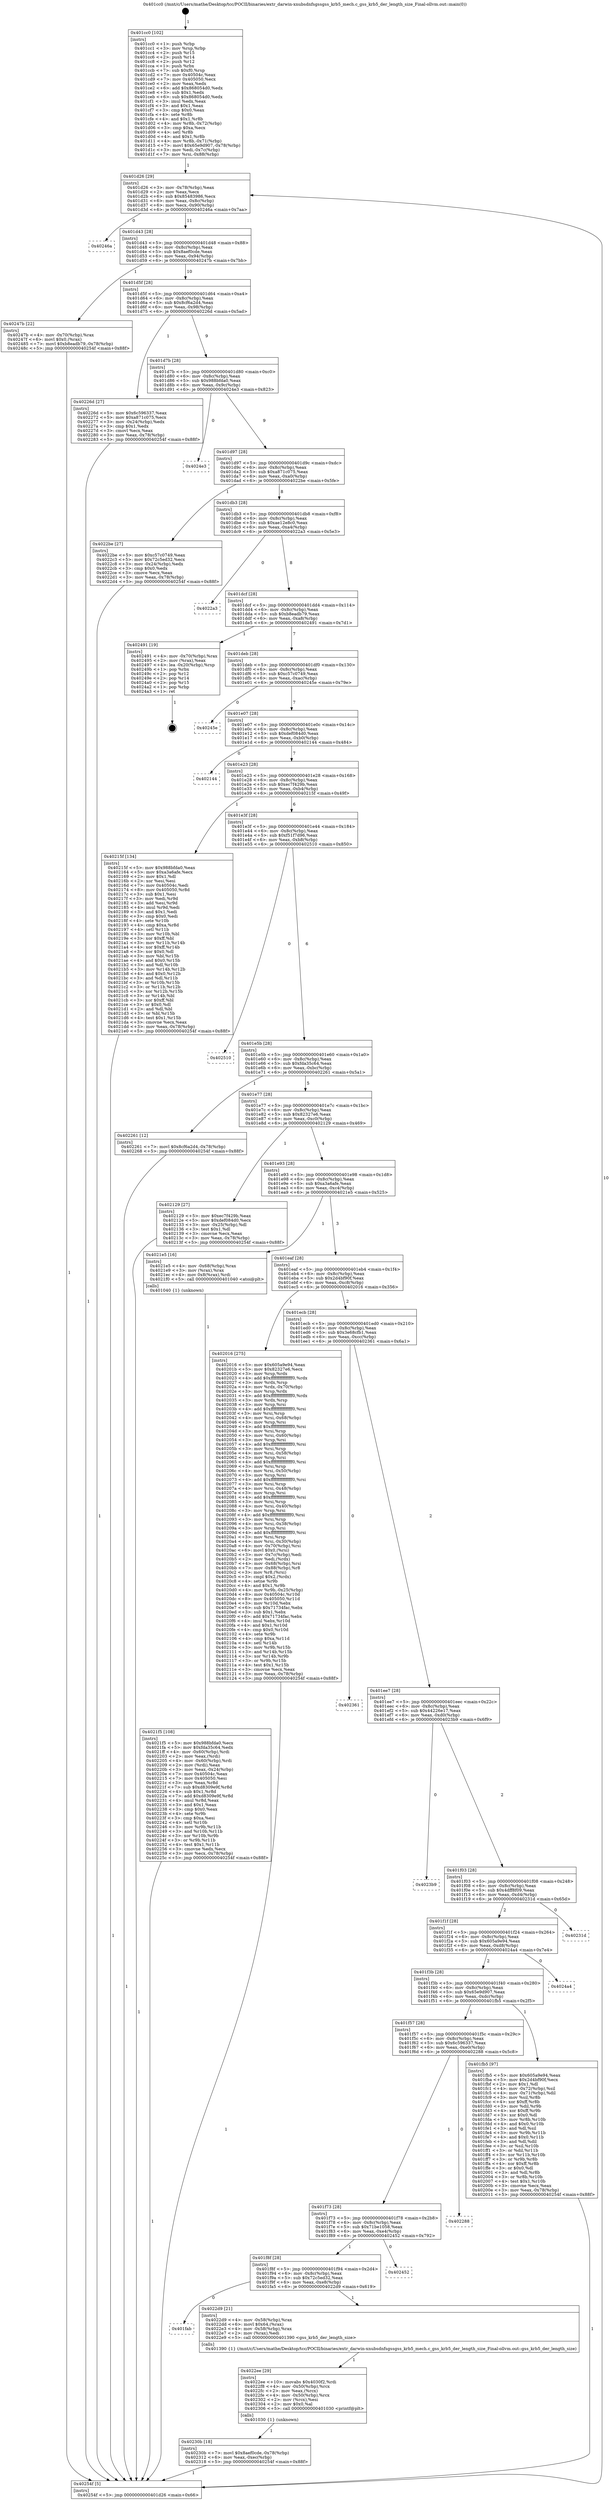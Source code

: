 digraph "0x401cc0" {
  label = "0x401cc0 (/mnt/c/Users/mathe/Desktop/tcc/POCII/binaries/extr_darwin-xnubsdnfsgssgss_krb5_mech.c_gss_krb5_der_length_size_Final-ollvm.out::main(0))"
  labelloc = "t"
  node[shape=record]

  Entry [label="",width=0.3,height=0.3,shape=circle,fillcolor=black,style=filled]
  "0x401d26" [label="{
     0x401d26 [29]\l
     | [instrs]\l
     &nbsp;&nbsp;0x401d26 \<+3\>: mov -0x78(%rbp),%eax\l
     &nbsp;&nbsp;0x401d29 \<+2\>: mov %eax,%ecx\l
     &nbsp;&nbsp;0x401d2b \<+6\>: sub $0x85483986,%ecx\l
     &nbsp;&nbsp;0x401d31 \<+6\>: mov %eax,-0x8c(%rbp)\l
     &nbsp;&nbsp;0x401d37 \<+6\>: mov %ecx,-0x90(%rbp)\l
     &nbsp;&nbsp;0x401d3d \<+6\>: je 000000000040246a \<main+0x7aa\>\l
  }"]
  "0x40246a" [label="{
     0x40246a\l
  }", style=dashed]
  "0x401d43" [label="{
     0x401d43 [28]\l
     | [instrs]\l
     &nbsp;&nbsp;0x401d43 \<+5\>: jmp 0000000000401d48 \<main+0x88\>\l
     &nbsp;&nbsp;0x401d48 \<+6\>: mov -0x8c(%rbp),%eax\l
     &nbsp;&nbsp;0x401d4e \<+5\>: sub $0x8aef0cde,%eax\l
     &nbsp;&nbsp;0x401d53 \<+6\>: mov %eax,-0x94(%rbp)\l
     &nbsp;&nbsp;0x401d59 \<+6\>: je 000000000040247b \<main+0x7bb\>\l
  }"]
  Exit [label="",width=0.3,height=0.3,shape=circle,fillcolor=black,style=filled,peripheries=2]
  "0x40247b" [label="{
     0x40247b [22]\l
     | [instrs]\l
     &nbsp;&nbsp;0x40247b \<+4\>: mov -0x70(%rbp),%rax\l
     &nbsp;&nbsp;0x40247f \<+6\>: movl $0x0,(%rax)\l
     &nbsp;&nbsp;0x402485 \<+7\>: movl $0xb8eadb79,-0x78(%rbp)\l
     &nbsp;&nbsp;0x40248c \<+5\>: jmp 000000000040254f \<main+0x88f\>\l
  }"]
  "0x401d5f" [label="{
     0x401d5f [28]\l
     | [instrs]\l
     &nbsp;&nbsp;0x401d5f \<+5\>: jmp 0000000000401d64 \<main+0xa4\>\l
     &nbsp;&nbsp;0x401d64 \<+6\>: mov -0x8c(%rbp),%eax\l
     &nbsp;&nbsp;0x401d6a \<+5\>: sub $0x8cf6a2d4,%eax\l
     &nbsp;&nbsp;0x401d6f \<+6\>: mov %eax,-0x98(%rbp)\l
     &nbsp;&nbsp;0x401d75 \<+6\>: je 000000000040226d \<main+0x5ad\>\l
  }"]
  "0x40230b" [label="{
     0x40230b [18]\l
     | [instrs]\l
     &nbsp;&nbsp;0x40230b \<+7\>: movl $0x8aef0cde,-0x78(%rbp)\l
     &nbsp;&nbsp;0x402312 \<+6\>: mov %eax,-0xec(%rbp)\l
     &nbsp;&nbsp;0x402318 \<+5\>: jmp 000000000040254f \<main+0x88f\>\l
  }"]
  "0x40226d" [label="{
     0x40226d [27]\l
     | [instrs]\l
     &nbsp;&nbsp;0x40226d \<+5\>: mov $0x6c596337,%eax\l
     &nbsp;&nbsp;0x402272 \<+5\>: mov $0xa871c075,%ecx\l
     &nbsp;&nbsp;0x402277 \<+3\>: mov -0x24(%rbp),%edx\l
     &nbsp;&nbsp;0x40227a \<+3\>: cmp $0x1,%edx\l
     &nbsp;&nbsp;0x40227d \<+3\>: cmovl %ecx,%eax\l
     &nbsp;&nbsp;0x402280 \<+3\>: mov %eax,-0x78(%rbp)\l
     &nbsp;&nbsp;0x402283 \<+5\>: jmp 000000000040254f \<main+0x88f\>\l
  }"]
  "0x401d7b" [label="{
     0x401d7b [28]\l
     | [instrs]\l
     &nbsp;&nbsp;0x401d7b \<+5\>: jmp 0000000000401d80 \<main+0xc0\>\l
     &nbsp;&nbsp;0x401d80 \<+6\>: mov -0x8c(%rbp),%eax\l
     &nbsp;&nbsp;0x401d86 \<+5\>: sub $0x988bfda0,%eax\l
     &nbsp;&nbsp;0x401d8b \<+6\>: mov %eax,-0x9c(%rbp)\l
     &nbsp;&nbsp;0x401d91 \<+6\>: je 00000000004024e3 \<main+0x823\>\l
  }"]
  "0x4022ee" [label="{
     0x4022ee [29]\l
     | [instrs]\l
     &nbsp;&nbsp;0x4022ee \<+10\>: movabs $0x4030f2,%rdi\l
     &nbsp;&nbsp;0x4022f8 \<+4\>: mov -0x50(%rbp),%rcx\l
     &nbsp;&nbsp;0x4022fc \<+2\>: mov %eax,(%rcx)\l
     &nbsp;&nbsp;0x4022fe \<+4\>: mov -0x50(%rbp),%rcx\l
     &nbsp;&nbsp;0x402302 \<+2\>: mov (%rcx),%esi\l
     &nbsp;&nbsp;0x402304 \<+2\>: mov $0x0,%al\l
     &nbsp;&nbsp;0x402306 \<+5\>: call 0000000000401030 \<printf@plt\>\l
     | [calls]\l
     &nbsp;&nbsp;0x401030 \{1\} (unknown)\l
  }"]
  "0x4024e3" [label="{
     0x4024e3\l
  }", style=dashed]
  "0x401d97" [label="{
     0x401d97 [28]\l
     | [instrs]\l
     &nbsp;&nbsp;0x401d97 \<+5\>: jmp 0000000000401d9c \<main+0xdc\>\l
     &nbsp;&nbsp;0x401d9c \<+6\>: mov -0x8c(%rbp),%eax\l
     &nbsp;&nbsp;0x401da2 \<+5\>: sub $0xa871c075,%eax\l
     &nbsp;&nbsp;0x401da7 \<+6\>: mov %eax,-0xa0(%rbp)\l
     &nbsp;&nbsp;0x401dad \<+6\>: je 00000000004022be \<main+0x5fe\>\l
  }"]
  "0x401fab" [label="{
     0x401fab\l
  }", style=dashed]
  "0x4022be" [label="{
     0x4022be [27]\l
     | [instrs]\l
     &nbsp;&nbsp;0x4022be \<+5\>: mov $0xc57c0749,%eax\l
     &nbsp;&nbsp;0x4022c3 \<+5\>: mov $0x72c5ed32,%ecx\l
     &nbsp;&nbsp;0x4022c8 \<+3\>: mov -0x24(%rbp),%edx\l
     &nbsp;&nbsp;0x4022cb \<+3\>: cmp $0x0,%edx\l
     &nbsp;&nbsp;0x4022ce \<+3\>: cmove %ecx,%eax\l
     &nbsp;&nbsp;0x4022d1 \<+3\>: mov %eax,-0x78(%rbp)\l
     &nbsp;&nbsp;0x4022d4 \<+5\>: jmp 000000000040254f \<main+0x88f\>\l
  }"]
  "0x401db3" [label="{
     0x401db3 [28]\l
     | [instrs]\l
     &nbsp;&nbsp;0x401db3 \<+5\>: jmp 0000000000401db8 \<main+0xf8\>\l
     &nbsp;&nbsp;0x401db8 \<+6\>: mov -0x8c(%rbp),%eax\l
     &nbsp;&nbsp;0x401dbe \<+5\>: sub $0xae12e8c0,%eax\l
     &nbsp;&nbsp;0x401dc3 \<+6\>: mov %eax,-0xa4(%rbp)\l
     &nbsp;&nbsp;0x401dc9 \<+6\>: je 00000000004022a3 \<main+0x5e3\>\l
  }"]
  "0x4022d9" [label="{
     0x4022d9 [21]\l
     | [instrs]\l
     &nbsp;&nbsp;0x4022d9 \<+4\>: mov -0x58(%rbp),%rax\l
     &nbsp;&nbsp;0x4022dd \<+6\>: movl $0x64,(%rax)\l
     &nbsp;&nbsp;0x4022e3 \<+4\>: mov -0x58(%rbp),%rax\l
     &nbsp;&nbsp;0x4022e7 \<+2\>: mov (%rax),%edi\l
     &nbsp;&nbsp;0x4022e9 \<+5\>: call 0000000000401390 \<gss_krb5_der_length_size\>\l
     | [calls]\l
     &nbsp;&nbsp;0x401390 \{1\} (/mnt/c/Users/mathe/Desktop/tcc/POCII/binaries/extr_darwin-xnubsdnfsgssgss_krb5_mech.c_gss_krb5_der_length_size_Final-ollvm.out::gss_krb5_der_length_size)\l
  }"]
  "0x4022a3" [label="{
     0x4022a3\l
  }", style=dashed]
  "0x401dcf" [label="{
     0x401dcf [28]\l
     | [instrs]\l
     &nbsp;&nbsp;0x401dcf \<+5\>: jmp 0000000000401dd4 \<main+0x114\>\l
     &nbsp;&nbsp;0x401dd4 \<+6\>: mov -0x8c(%rbp),%eax\l
     &nbsp;&nbsp;0x401dda \<+5\>: sub $0xb8eadb79,%eax\l
     &nbsp;&nbsp;0x401ddf \<+6\>: mov %eax,-0xa8(%rbp)\l
     &nbsp;&nbsp;0x401de5 \<+6\>: je 0000000000402491 \<main+0x7d1\>\l
  }"]
  "0x401f8f" [label="{
     0x401f8f [28]\l
     | [instrs]\l
     &nbsp;&nbsp;0x401f8f \<+5\>: jmp 0000000000401f94 \<main+0x2d4\>\l
     &nbsp;&nbsp;0x401f94 \<+6\>: mov -0x8c(%rbp),%eax\l
     &nbsp;&nbsp;0x401f9a \<+5\>: sub $0x72c5ed32,%eax\l
     &nbsp;&nbsp;0x401f9f \<+6\>: mov %eax,-0xe8(%rbp)\l
     &nbsp;&nbsp;0x401fa5 \<+6\>: je 00000000004022d9 \<main+0x619\>\l
  }"]
  "0x402491" [label="{
     0x402491 [19]\l
     | [instrs]\l
     &nbsp;&nbsp;0x402491 \<+4\>: mov -0x70(%rbp),%rax\l
     &nbsp;&nbsp;0x402495 \<+2\>: mov (%rax),%eax\l
     &nbsp;&nbsp;0x402497 \<+4\>: lea -0x20(%rbp),%rsp\l
     &nbsp;&nbsp;0x40249b \<+1\>: pop %rbx\l
     &nbsp;&nbsp;0x40249c \<+2\>: pop %r12\l
     &nbsp;&nbsp;0x40249e \<+2\>: pop %r14\l
     &nbsp;&nbsp;0x4024a0 \<+2\>: pop %r15\l
     &nbsp;&nbsp;0x4024a2 \<+1\>: pop %rbp\l
     &nbsp;&nbsp;0x4024a3 \<+1\>: ret\l
  }"]
  "0x401deb" [label="{
     0x401deb [28]\l
     | [instrs]\l
     &nbsp;&nbsp;0x401deb \<+5\>: jmp 0000000000401df0 \<main+0x130\>\l
     &nbsp;&nbsp;0x401df0 \<+6\>: mov -0x8c(%rbp),%eax\l
     &nbsp;&nbsp;0x401df6 \<+5\>: sub $0xc57c0749,%eax\l
     &nbsp;&nbsp;0x401dfb \<+6\>: mov %eax,-0xac(%rbp)\l
     &nbsp;&nbsp;0x401e01 \<+6\>: je 000000000040245e \<main+0x79e\>\l
  }"]
  "0x402452" [label="{
     0x402452\l
  }", style=dashed]
  "0x40245e" [label="{
     0x40245e\l
  }", style=dashed]
  "0x401e07" [label="{
     0x401e07 [28]\l
     | [instrs]\l
     &nbsp;&nbsp;0x401e07 \<+5\>: jmp 0000000000401e0c \<main+0x14c\>\l
     &nbsp;&nbsp;0x401e0c \<+6\>: mov -0x8c(%rbp),%eax\l
     &nbsp;&nbsp;0x401e12 \<+5\>: sub $0xdef084d0,%eax\l
     &nbsp;&nbsp;0x401e17 \<+6\>: mov %eax,-0xb0(%rbp)\l
     &nbsp;&nbsp;0x401e1d \<+6\>: je 0000000000402144 \<main+0x484\>\l
  }"]
  "0x401f73" [label="{
     0x401f73 [28]\l
     | [instrs]\l
     &nbsp;&nbsp;0x401f73 \<+5\>: jmp 0000000000401f78 \<main+0x2b8\>\l
     &nbsp;&nbsp;0x401f78 \<+6\>: mov -0x8c(%rbp),%eax\l
     &nbsp;&nbsp;0x401f7e \<+5\>: sub $0x71be1058,%eax\l
     &nbsp;&nbsp;0x401f83 \<+6\>: mov %eax,-0xe4(%rbp)\l
     &nbsp;&nbsp;0x401f89 \<+6\>: je 0000000000402452 \<main+0x792\>\l
  }"]
  "0x402144" [label="{
     0x402144\l
  }", style=dashed]
  "0x401e23" [label="{
     0x401e23 [28]\l
     | [instrs]\l
     &nbsp;&nbsp;0x401e23 \<+5\>: jmp 0000000000401e28 \<main+0x168\>\l
     &nbsp;&nbsp;0x401e28 \<+6\>: mov -0x8c(%rbp),%eax\l
     &nbsp;&nbsp;0x401e2e \<+5\>: sub $0xec7f429b,%eax\l
     &nbsp;&nbsp;0x401e33 \<+6\>: mov %eax,-0xb4(%rbp)\l
     &nbsp;&nbsp;0x401e39 \<+6\>: je 000000000040215f \<main+0x49f\>\l
  }"]
  "0x402288" [label="{
     0x402288\l
  }", style=dashed]
  "0x40215f" [label="{
     0x40215f [134]\l
     | [instrs]\l
     &nbsp;&nbsp;0x40215f \<+5\>: mov $0x988bfda0,%eax\l
     &nbsp;&nbsp;0x402164 \<+5\>: mov $0xa3a6afe,%ecx\l
     &nbsp;&nbsp;0x402169 \<+2\>: mov $0x1,%dl\l
     &nbsp;&nbsp;0x40216b \<+2\>: xor %esi,%esi\l
     &nbsp;&nbsp;0x40216d \<+7\>: mov 0x40504c,%edi\l
     &nbsp;&nbsp;0x402174 \<+8\>: mov 0x405050,%r8d\l
     &nbsp;&nbsp;0x40217c \<+3\>: sub $0x1,%esi\l
     &nbsp;&nbsp;0x40217f \<+3\>: mov %edi,%r9d\l
     &nbsp;&nbsp;0x402182 \<+3\>: add %esi,%r9d\l
     &nbsp;&nbsp;0x402185 \<+4\>: imul %r9d,%edi\l
     &nbsp;&nbsp;0x402189 \<+3\>: and $0x1,%edi\l
     &nbsp;&nbsp;0x40218c \<+3\>: cmp $0x0,%edi\l
     &nbsp;&nbsp;0x40218f \<+4\>: sete %r10b\l
     &nbsp;&nbsp;0x402193 \<+4\>: cmp $0xa,%r8d\l
     &nbsp;&nbsp;0x402197 \<+4\>: setl %r11b\l
     &nbsp;&nbsp;0x40219b \<+3\>: mov %r10b,%bl\l
     &nbsp;&nbsp;0x40219e \<+3\>: xor $0xff,%bl\l
     &nbsp;&nbsp;0x4021a1 \<+3\>: mov %r11b,%r14b\l
     &nbsp;&nbsp;0x4021a4 \<+4\>: xor $0xff,%r14b\l
     &nbsp;&nbsp;0x4021a8 \<+3\>: xor $0x0,%dl\l
     &nbsp;&nbsp;0x4021ab \<+3\>: mov %bl,%r15b\l
     &nbsp;&nbsp;0x4021ae \<+4\>: and $0x0,%r15b\l
     &nbsp;&nbsp;0x4021b2 \<+3\>: and %dl,%r10b\l
     &nbsp;&nbsp;0x4021b5 \<+3\>: mov %r14b,%r12b\l
     &nbsp;&nbsp;0x4021b8 \<+4\>: and $0x0,%r12b\l
     &nbsp;&nbsp;0x4021bc \<+3\>: and %dl,%r11b\l
     &nbsp;&nbsp;0x4021bf \<+3\>: or %r10b,%r15b\l
     &nbsp;&nbsp;0x4021c2 \<+3\>: or %r11b,%r12b\l
     &nbsp;&nbsp;0x4021c5 \<+3\>: xor %r12b,%r15b\l
     &nbsp;&nbsp;0x4021c8 \<+3\>: or %r14b,%bl\l
     &nbsp;&nbsp;0x4021cb \<+3\>: xor $0xff,%bl\l
     &nbsp;&nbsp;0x4021ce \<+3\>: or $0x0,%dl\l
     &nbsp;&nbsp;0x4021d1 \<+2\>: and %dl,%bl\l
     &nbsp;&nbsp;0x4021d3 \<+3\>: or %bl,%r15b\l
     &nbsp;&nbsp;0x4021d6 \<+4\>: test $0x1,%r15b\l
     &nbsp;&nbsp;0x4021da \<+3\>: cmovne %ecx,%eax\l
     &nbsp;&nbsp;0x4021dd \<+3\>: mov %eax,-0x78(%rbp)\l
     &nbsp;&nbsp;0x4021e0 \<+5\>: jmp 000000000040254f \<main+0x88f\>\l
  }"]
  "0x401e3f" [label="{
     0x401e3f [28]\l
     | [instrs]\l
     &nbsp;&nbsp;0x401e3f \<+5\>: jmp 0000000000401e44 \<main+0x184\>\l
     &nbsp;&nbsp;0x401e44 \<+6\>: mov -0x8c(%rbp),%eax\l
     &nbsp;&nbsp;0x401e4a \<+5\>: sub $0xf51f7d96,%eax\l
     &nbsp;&nbsp;0x401e4f \<+6\>: mov %eax,-0xb8(%rbp)\l
     &nbsp;&nbsp;0x401e55 \<+6\>: je 0000000000402510 \<main+0x850\>\l
  }"]
  "0x4021f5" [label="{
     0x4021f5 [108]\l
     | [instrs]\l
     &nbsp;&nbsp;0x4021f5 \<+5\>: mov $0x988bfda0,%ecx\l
     &nbsp;&nbsp;0x4021fa \<+5\>: mov $0xfda35c64,%edx\l
     &nbsp;&nbsp;0x4021ff \<+4\>: mov -0x60(%rbp),%rdi\l
     &nbsp;&nbsp;0x402203 \<+2\>: mov %eax,(%rdi)\l
     &nbsp;&nbsp;0x402205 \<+4\>: mov -0x60(%rbp),%rdi\l
     &nbsp;&nbsp;0x402209 \<+2\>: mov (%rdi),%eax\l
     &nbsp;&nbsp;0x40220b \<+3\>: mov %eax,-0x24(%rbp)\l
     &nbsp;&nbsp;0x40220e \<+7\>: mov 0x40504c,%eax\l
     &nbsp;&nbsp;0x402215 \<+7\>: mov 0x405050,%esi\l
     &nbsp;&nbsp;0x40221c \<+3\>: mov %eax,%r8d\l
     &nbsp;&nbsp;0x40221f \<+7\>: sub $0xd8309e9f,%r8d\l
     &nbsp;&nbsp;0x402226 \<+4\>: sub $0x1,%r8d\l
     &nbsp;&nbsp;0x40222a \<+7\>: add $0xd8309e9f,%r8d\l
     &nbsp;&nbsp;0x402231 \<+4\>: imul %r8d,%eax\l
     &nbsp;&nbsp;0x402235 \<+3\>: and $0x1,%eax\l
     &nbsp;&nbsp;0x402238 \<+3\>: cmp $0x0,%eax\l
     &nbsp;&nbsp;0x40223b \<+4\>: sete %r9b\l
     &nbsp;&nbsp;0x40223f \<+3\>: cmp $0xa,%esi\l
     &nbsp;&nbsp;0x402242 \<+4\>: setl %r10b\l
     &nbsp;&nbsp;0x402246 \<+3\>: mov %r9b,%r11b\l
     &nbsp;&nbsp;0x402249 \<+3\>: and %r10b,%r11b\l
     &nbsp;&nbsp;0x40224c \<+3\>: xor %r10b,%r9b\l
     &nbsp;&nbsp;0x40224f \<+3\>: or %r9b,%r11b\l
     &nbsp;&nbsp;0x402252 \<+4\>: test $0x1,%r11b\l
     &nbsp;&nbsp;0x402256 \<+3\>: cmovne %edx,%ecx\l
     &nbsp;&nbsp;0x402259 \<+3\>: mov %ecx,-0x78(%rbp)\l
     &nbsp;&nbsp;0x40225c \<+5\>: jmp 000000000040254f \<main+0x88f\>\l
  }"]
  "0x402510" [label="{
     0x402510\l
  }", style=dashed]
  "0x401e5b" [label="{
     0x401e5b [28]\l
     | [instrs]\l
     &nbsp;&nbsp;0x401e5b \<+5\>: jmp 0000000000401e60 \<main+0x1a0\>\l
     &nbsp;&nbsp;0x401e60 \<+6\>: mov -0x8c(%rbp),%eax\l
     &nbsp;&nbsp;0x401e66 \<+5\>: sub $0xfda35c64,%eax\l
     &nbsp;&nbsp;0x401e6b \<+6\>: mov %eax,-0xbc(%rbp)\l
     &nbsp;&nbsp;0x401e71 \<+6\>: je 0000000000402261 \<main+0x5a1\>\l
  }"]
  "0x401cc0" [label="{
     0x401cc0 [102]\l
     | [instrs]\l
     &nbsp;&nbsp;0x401cc0 \<+1\>: push %rbp\l
     &nbsp;&nbsp;0x401cc1 \<+3\>: mov %rsp,%rbp\l
     &nbsp;&nbsp;0x401cc4 \<+2\>: push %r15\l
     &nbsp;&nbsp;0x401cc6 \<+2\>: push %r14\l
     &nbsp;&nbsp;0x401cc8 \<+2\>: push %r12\l
     &nbsp;&nbsp;0x401cca \<+1\>: push %rbx\l
     &nbsp;&nbsp;0x401ccb \<+7\>: sub $0xf0,%rsp\l
     &nbsp;&nbsp;0x401cd2 \<+7\>: mov 0x40504c,%eax\l
     &nbsp;&nbsp;0x401cd9 \<+7\>: mov 0x405050,%ecx\l
     &nbsp;&nbsp;0x401ce0 \<+2\>: mov %eax,%edx\l
     &nbsp;&nbsp;0x401ce2 \<+6\>: add $0x868054d0,%edx\l
     &nbsp;&nbsp;0x401ce8 \<+3\>: sub $0x1,%edx\l
     &nbsp;&nbsp;0x401ceb \<+6\>: sub $0x868054d0,%edx\l
     &nbsp;&nbsp;0x401cf1 \<+3\>: imul %edx,%eax\l
     &nbsp;&nbsp;0x401cf4 \<+3\>: and $0x1,%eax\l
     &nbsp;&nbsp;0x401cf7 \<+3\>: cmp $0x0,%eax\l
     &nbsp;&nbsp;0x401cfa \<+4\>: sete %r8b\l
     &nbsp;&nbsp;0x401cfe \<+4\>: and $0x1,%r8b\l
     &nbsp;&nbsp;0x401d02 \<+4\>: mov %r8b,-0x72(%rbp)\l
     &nbsp;&nbsp;0x401d06 \<+3\>: cmp $0xa,%ecx\l
     &nbsp;&nbsp;0x401d09 \<+4\>: setl %r8b\l
     &nbsp;&nbsp;0x401d0d \<+4\>: and $0x1,%r8b\l
     &nbsp;&nbsp;0x401d11 \<+4\>: mov %r8b,-0x71(%rbp)\l
     &nbsp;&nbsp;0x401d15 \<+7\>: movl $0x65e9d907,-0x78(%rbp)\l
     &nbsp;&nbsp;0x401d1c \<+3\>: mov %edi,-0x7c(%rbp)\l
     &nbsp;&nbsp;0x401d1f \<+7\>: mov %rsi,-0x88(%rbp)\l
  }"]
  "0x402261" [label="{
     0x402261 [12]\l
     | [instrs]\l
     &nbsp;&nbsp;0x402261 \<+7\>: movl $0x8cf6a2d4,-0x78(%rbp)\l
     &nbsp;&nbsp;0x402268 \<+5\>: jmp 000000000040254f \<main+0x88f\>\l
  }"]
  "0x401e77" [label="{
     0x401e77 [28]\l
     | [instrs]\l
     &nbsp;&nbsp;0x401e77 \<+5\>: jmp 0000000000401e7c \<main+0x1bc\>\l
     &nbsp;&nbsp;0x401e7c \<+6\>: mov -0x8c(%rbp),%eax\l
     &nbsp;&nbsp;0x401e82 \<+5\>: sub $0x82327e6,%eax\l
     &nbsp;&nbsp;0x401e87 \<+6\>: mov %eax,-0xc0(%rbp)\l
     &nbsp;&nbsp;0x401e8d \<+6\>: je 0000000000402129 \<main+0x469\>\l
  }"]
  "0x40254f" [label="{
     0x40254f [5]\l
     | [instrs]\l
     &nbsp;&nbsp;0x40254f \<+5\>: jmp 0000000000401d26 \<main+0x66\>\l
  }"]
  "0x402129" [label="{
     0x402129 [27]\l
     | [instrs]\l
     &nbsp;&nbsp;0x402129 \<+5\>: mov $0xec7f429b,%eax\l
     &nbsp;&nbsp;0x40212e \<+5\>: mov $0xdef084d0,%ecx\l
     &nbsp;&nbsp;0x402133 \<+3\>: mov -0x25(%rbp),%dl\l
     &nbsp;&nbsp;0x402136 \<+3\>: test $0x1,%dl\l
     &nbsp;&nbsp;0x402139 \<+3\>: cmovne %ecx,%eax\l
     &nbsp;&nbsp;0x40213c \<+3\>: mov %eax,-0x78(%rbp)\l
     &nbsp;&nbsp;0x40213f \<+5\>: jmp 000000000040254f \<main+0x88f\>\l
  }"]
  "0x401e93" [label="{
     0x401e93 [28]\l
     | [instrs]\l
     &nbsp;&nbsp;0x401e93 \<+5\>: jmp 0000000000401e98 \<main+0x1d8\>\l
     &nbsp;&nbsp;0x401e98 \<+6\>: mov -0x8c(%rbp),%eax\l
     &nbsp;&nbsp;0x401e9e \<+5\>: sub $0xa3a6afe,%eax\l
     &nbsp;&nbsp;0x401ea3 \<+6\>: mov %eax,-0xc4(%rbp)\l
     &nbsp;&nbsp;0x401ea9 \<+6\>: je 00000000004021e5 \<main+0x525\>\l
  }"]
  "0x401f57" [label="{
     0x401f57 [28]\l
     | [instrs]\l
     &nbsp;&nbsp;0x401f57 \<+5\>: jmp 0000000000401f5c \<main+0x29c\>\l
     &nbsp;&nbsp;0x401f5c \<+6\>: mov -0x8c(%rbp),%eax\l
     &nbsp;&nbsp;0x401f62 \<+5\>: sub $0x6c596337,%eax\l
     &nbsp;&nbsp;0x401f67 \<+6\>: mov %eax,-0xe0(%rbp)\l
     &nbsp;&nbsp;0x401f6d \<+6\>: je 0000000000402288 \<main+0x5c8\>\l
  }"]
  "0x4021e5" [label="{
     0x4021e5 [16]\l
     | [instrs]\l
     &nbsp;&nbsp;0x4021e5 \<+4\>: mov -0x68(%rbp),%rax\l
     &nbsp;&nbsp;0x4021e9 \<+3\>: mov (%rax),%rax\l
     &nbsp;&nbsp;0x4021ec \<+4\>: mov 0x8(%rax),%rdi\l
     &nbsp;&nbsp;0x4021f0 \<+5\>: call 0000000000401040 \<atoi@plt\>\l
     | [calls]\l
     &nbsp;&nbsp;0x401040 \{1\} (unknown)\l
  }"]
  "0x401eaf" [label="{
     0x401eaf [28]\l
     | [instrs]\l
     &nbsp;&nbsp;0x401eaf \<+5\>: jmp 0000000000401eb4 \<main+0x1f4\>\l
     &nbsp;&nbsp;0x401eb4 \<+6\>: mov -0x8c(%rbp),%eax\l
     &nbsp;&nbsp;0x401eba \<+5\>: sub $0x2d4bf90f,%eax\l
     &nbsp;&nbsp;0x401ebf \<+6\>: mov %eax,-0xc8(%rbp)\l
     &nbsp;&nbsp;0x401ec5 \<+6\>: je 0000000000402016 \<main+0x356\>\l
  }"]
  "0x401fb5" [label="{
     0x401fb5 [97]\l
     | [instrs]\l
     &nbsp;&nbsp;0x401fb5 \<+5\>: mov $0x605a9e94,%eax\l
     &nbsp;&nbsp;0x401fba \<+5\>: mov $0x2d4bf90f,%ecx\l
     &nbsp;&nbsp;0x401fbf \<+2\>: mov $0x1,%dl\l
     &nbsp;&nbsp;0x401fc1 \<+4\>: mov -0x72(%rbp),%sil\l
     &nbsp;&nbsp;0x401fc5 \<+4\>: mov -0x71(%rbp),%dil\l
     &nbsp;&nbsp;0x401fc9 \<+3\>: mov %sil,%r8b\l
     &nbsp;&nbsp;0x401fcc \<+4\>: xor $0xff,%r8b\l
     &nbsp;&nbsp;0x401fd0 \<+3\>: mov %dil,%r9b\l
     &nbsp;&nbsp;0x401fd3 \<+4\>: xor $0xff,%r9b\l
     &nbsp;&nbsp;0x401fd7 \<+3\>: xor $0x0,%dl\l
     &nbsp;&nbsp;0x401fda \<+3\>: mov %r8b,%r10b\l
     &nbsp;&nbsp;0x401fdd \<+4\>: and $0x0,%r10b\l
     &nbsp;&nbsp;0x401fe1 \<+3\>: and %dl,%sil\l
     &nbsp;&nbsp;0x401fe4 \<+3\>: mov %r9b,%r11b\l
     &nbsp;&nbsp;0x401fe7 \<+4\>: and $0x0,%r11b\l
     &nbsp;&nbsp;0x401feb \<+3\>: and %dl,%dil\l
     &nbsp;&nbsp;0x401fee \<+3\>: or %sil,%r10b\l
     &nbsp;&nbsp;0x401ff1 \<+3\>: or %dil,%r11b\l
     &nbsp;&nbsp;0x401ff4 \<+3\>: xor %r11b,%r10b\l
     &nbsp;&nbsp;0x401ff7 \<+3\>: or %r9b,%r8b\l
     &nbsp;&nbsp;0x401ffa \<+4\>: xor $0xff,%r8b\l
     &nbsp;&nbsp;0x401ffe \<+3\>: or $0x0,%dl\l
     &nbsp;&nbsp;0x402001 \<+3\>: and %dl,%r8b\l
     &nbsp;&nbsp;0x402004 \<+3\>: or %r8b,%r10b\l
     &nbsp;&nbsp;0x402007 \<+4\>: test $0x1,%r10b\l
     &nbsp;&nbsp;0x40200b \<+3\>: cmovne %ecx,%eax\l
     &nbsp;&nbsp;0x40200e \<+3\>: mov %eax,-0x78(%rbp)\l
     &nbsp;&nbsp;0x402011 \<+5\>: jmp 000000000040254f \<main+0x88f\>\l
  }"]
  "0x402016" [label="{
     0x402016 [275]\l
     | [instrs]\l
     &nbsp;&nbsp;0x402016 \<+5\>: mov $0x605a9e94,%eax\l
     &nbsp;&nbsp;0x40201b \<+5\>: mov $0x82327e6,%ecx\l
     &nbsp;&nbsp;0x402020 \<+3\>: mov %rsp,%rdx\l
     &nbsp;&nbsp;0x402023 \<+4\>: add $0xfffffffffffffff0,%rdx\l
     &nbsp;&nbsp;0x402027 \<+3\>: mov %rdx,%rsp\l
     &nbsp;&nbsp;0x40202a \<+4\>: mov %rdx,-0x70(%rbp)\l
     &nbsp;&nbsp;0x40202e \<+3\>: mov %rsp,%rdx\l
     &nbsp;&nbsp;0x402031 \<+4\>: add $0xfffffffffffffff0,%rdx\l
     &nbsp;&nbsp;0x402035 \<+3\>: mov %rdx,%rsp\l
     &nbsp;&nbsp;0x402038 \<+3\>: mov %rsp,%rsi\l
     &nbsp;&nbsp;0x40203b \<+4\>: add $0xfffffffffffffff0,%rsi\l
     &nbsp;&nbsp;0x40203f \<+3\>: mov %rsi,%rsp\l
     &nbsp;&nbsp;0x402042 \<+4\>: mov %rsi,-0x68(%rbp)\l
     &nbsp;&nbsp;0x402046 \<+3\>: mov %rsp,%rsi\l
     &nbsp;&nbsp;0x402049 \<+4\>: add $0xfffffffffffffff0,%rsi\l
     &nbsp;&nbsp;0x40204d \<+3\>: mov %rsi,%rsp\l
     &nbsp;&nbsp;0x402050 \<+4\>: mov %rsi,-0x60(%rbp)\l
     &nbsp;&nbsp;0x402054 \<+3\>: mov %rsp,%rsi\l
     &nbsp;&nbsp;0x402057 \<+4\>: add $0xfffffffffffffff0,%rsi\l
     &nbsp;&nbsp;0x40205b \<+3\>: mov %rsi,%rsp\l
     &nbsp;&nbsp;0x40205e \<+4\>: mov %rsi,-0x58(%rbp)\l
     &nbsp;&nbsp;0x402062 \<+3\>: mov %rsp,%rsi\l
     &nbsp;&nbsp;0x402065 \<+4\>: add $0xfffffffffffffff0,%rsi\l
     &nbsp;&nbsp;0x402069 \<+3\>: mov %rsi,%rsp\l
     &nbsp;&nbsp;0x40206c \<+4\>: mov %rsi,-0x50(%rbp)\l
     &nbsp;&nbsp;0x402070 \<+3\>: mov %rsp,%rsi\l
     &nbsp;&nbsp;0x402073 \<+4\>: add $0xfffffffffffffff0,%rsi\l
     &nbsp;&nbsp;0x402077 \<+3\>: mov %rsi,%rsp\l
     &nbsp;&nbsp;0x40207a \<+4\>: mov %rsi,-0x48(%rbp)\l
     &nbsp;&nbsp;0x40207e \<+3\>: mov %rsp,%rsi\l
     &nbsp;&nbsp;0x402081 \<+4\>: add $0xfffffffffffffff0,%rsi\l
     &nbsp;&nbsp;0x402085 \<+3\>: mov %rsi,%rsp\l
     &nbsp;&nbsp;0x402088 \<+4\>: mov %rsi,-0x40(%rbp)\l
     &nbsp;&nbsp;0x40208c \<+3\>: mov %rsp,%rsi\l
     &nbsp;&nbsp;0x40208f \<+4\>: add $0xfffffffffffffff0,%rsi\l
     &nbsp;&nbsp;0x402093 \<+3\>: mov %rsi,%rsp\l
     &nbsp;&nbsp;0x402096 \<+4\>: mov %rsi,-0x38(%rbp)\l
     &nbsp;&nbsp;0x40209a \<+3\>: mov %rsp,%rsi\l
     &nbsp;&nbsp;0x40209d \<+4\>: add $0xfffffffffffffff0,%rsi\l
     &nbsp;&nbsp;0x4020a1 \<+3\>: mov %rsi,%rsp\l
     &nbsp;&nbsp;0x4020a4 \<+4\>: mov %rsi,-0x30(%rbp)\l
     &nbsp;&nbsp;0x4020a8 \<+4\>: mov -0x70(%rbp),%rsi\l
     &nbsp;&nbsp;0x4020ac \<+6\>: movl $0x0,(%rsi)\l
     &nbsp;&nbsp;0x4020b2 \<+3\>: mov -0x7c(%rbp),%edi\l
     &nbsp;&nbsp;0x4020b5 \<+2\>: mov %edi,(%rdx)\l
     &nbsp;&nbsp;0x4020b7 \<+4\>: mov -0x68(%rbp),%rsi\l
     &nbsp;&nbsp;0x4020bb \<+7\>: mov -0x88(%rbp),%r8\l
     &nbsp;&nbsp;0x4020c2 \<+3\>: mov %r8,(%rsi)\l
     &nbsp;&nbsp;0x4020c5 \<+3\>: cmpl $0x2,(%rdx)\l
     &nbsp;&nbsp;0x4020c8 \<+4\>: setne %r9b\l
     &nbsp;&nbsp;0x4020cc \<+4\>: and $0x1,%r9b\l
     &nbsp;&nbsp;0x4020d0 \<+4\>: mov %r9b,-0x25(%rbp)\l
     &nbsp;&nbsp;0x4020d4 \<+8\>: mov 0x40504c,%r10d\l
     &nbsp;&nbsp;0x4020dc \<+8\>: mov 0x405050,%r11d\l
     &nbsp;&nbsp;0x4020e4 \<+3\>: mov %r10d,%ebx\l
     &nbsp;&nbsp;0x4020e7 \<+6\>: sub $0x71734fac,%ebx\l
     &nbsp;&nbsp;0x4020ed \<+3\>: sub $0x1,%ebx\l
     &nbsp;&nbsp;0x4020f0 \<+6\>: add $0x71734fac,%ebx\l
     &nbsp;&nbsp;0x4020f6 \<+4\>: imul %ebx,%r10d\l
     &nbsp;&nbsp;0x4020fa \<+4\>: and $0x1,%r10d\l
     &nbsp;&nbsp;0x4020fe \<+4\>: cmp $0x0,%r10d\l
     &nbsp;&nbsp;0x402102 \<+4\>: sete %r9b\l
     &nbsp;&nbsp;0x402106 \<+4\>: cmp $0xa,%r11d\l
     &nbsp;&nbsp;0x40210a \<+4\>: setl %r14b\l
     &nbsp;&nbsp;0x40210e \<+3\>: mov %r9b,%r15b\l
     &nbsp;&nbsp;0x402111 \<+3\>: and %r14b,%r15b\l
     &nbsp;&nbsp;0x402114 \<+3\>: xor %r14b,%r9b\l
     &nbsp;&nbsp;0x402117 \<+3\>: or %r9b,%r15b\l
     &nbsp;&nbsp;0x40211a \<+4\>: test $0x1,%r15b\l
     &nbsp;&nbsp;0x40211e \<+3\>: cmovne %ecx,%eax\l
     &nbsp;&nbsp;0x402121 \<+3\>: mov %eax,-0x78(%rbp)\l
     &nbsp;&nbsp;0x402124 \<+5\>: jmp 000000000040254f \<main+0x88f\>\l
  }"]
  "0x401ecb" [label="{
     0x401ecb [28]\l
     | [instrs]\l
     &nbsp;&nbsp;0x401ecb \<+5\>: jmp 0000000000401ed0 \<main+0x210\>\l
     &nbsp;&nbsp;0x401ed0 \<+6\>: mov -0x8c(%rbp),%eax\l
     &nbsp;&nbsp;0x401ed6 \<+5\>: sub $0x3e68cfb1,%eax\l
     &nbsp;&nbsp;0x401edb \<+6\>: mov %eax,-0xcc(%rbp)\l
     &nbsp;&nbsp;0x401ee1 \<+6\>: je 0000000000402361 \<main+0x6a1\>\l
  }"]
  "0x401f3b" [label="{
     0x401f3b [28]\l
     | [instrs]\l
     &nbsp;&nbsp;0x401f3b \<+5\>: jmp 0000000000401f40 \<main+0x280\>\l
     &nbsp;&nbsp;0x401f40 \<+6\>: mov -0x8c(%rbp),%eax\l
     &nbsp;&nbsp;0x401f46 \<+5\>: sub $0x65e9d907,%eax\l
     &nbsp;&nbsp;0x401f4b \<+6\>: mov %eax,-0xdc(%rbp)\l
     &nbsp;&nbsp;0x401f51 \<+6\>: je 0000000000401fb5 \<main+0x2f5\>\l
  }"]
  "0x402361" [label="{
     0x402361\l
  }", style=dashed]
  "0x401ee7" [label="{
     0x401ee7 [28]\l
     | [instrs]\l
     &nbsp;&nbsp;0x401ee7 \<+5\>: jmp 0000000000401eec \<main+0x22c\>\l
     &nbsp;&nbsp;0x401eec \<+6\>: mov -0x8c(%rbp),%eax\l
     &nbsp;&nbsp;0x401ef2 \<+5\>: sub $0x44226e17,%eax\l
     &nbsp;&nbsp;0x401ef7 \<+6\>: mov %eax,-0xd0(%rbp)\l
     &nbsp;&nbsp;0x401efd \<+6\>: je 00000000004023b9 \<main+0x6f9\>\l
  }"]
  "0x4024a4" [label="{
     0x4024a4\l
  }", style=dashed]
  "0x4023b9" [label="{
     0x4023b9\l
  }", style=dashed]
  "0x401f03" [label="{
     0x401f03 [28]\l
     | [instrs]\l
     &nbsp;&nbsp;0x401f03 \<+5\>: jmp 0000000000401f08 \<main+0x248\>\l
     &nbsp;&nbsp;0x401f08 \<+6\>: mov -0x8c(%rbp),%eax\l
     &nbsp;&nbsp;0x401f0e \<+5\>: sub $0x4dff8f09,%eax\l
     &nbsp;&nbsp;0x401f13 \<+6\>: mov %eax,-0xd4(%rbp)\l
     &nbsp;&nbsp;0x401f19 \<+6\>: je 000000000040231d \<main+0x65d\>\l
  }"]
  "0x401f1f" [label="{
     0x401f1f [28]\l
     | [instrs]\l
     &nbsp;&nbsp;0x401f1f \<+5\>: jmp 0000000000401f24 \<main+0x264\>\l
     &nbsp;&nbsp;0x401f24 \<+6\>: mov -0x8c(%rbp),%eax\l
     &nbsp;&nbsp;0x401f2a \<+5\>: sub $0x605a9e94,%eax\l
     &nbsp;&nbsp;0x401f2f \<+6\>: mov %eax,-0xd8(%rbp)\l
     &nbsp;&nbsp;0x401f35 \<+6\>: je 00000000004024a4 \<main+0x7e4\>\l
  }"]
  "0x40231d" [label="{
     0x40231d\l
  }", style=dashed]
  Entry -> "0x401cc0" [label=" 1"]
  "0x401d26" -> "0x40246a" [label=" 0"]
  "0x401d26" -> "0x401d43" [label=" 11"]
  "0x402491" -> Exit [label=" 1"]
  "0x401d43" -> "0x40247b" [label=" 1"]
  "0x401d43" -> "0x401d5f" [label=" 10"]
  "0x40247b" -> "0x40254f" [label=" 1"]
  "0x401d5f" -> "0x40226d" [label=" 1"]
  "0x401d5f" -> "0x401d7b" [label=" 9"]
  "0x40230b" -> "0x40254f" [label=" 1"]
  "0x401d7b" -> "0x4024e3" [label=" 0"]
  "0x401d7b" -> "0x401d97" [label=" 9"]
  "0x4022ee" -> "0x40230b" [label=" 1"]
  "0x401d97" -> "0x4022be" [label=" 1"]
  "0x401d97" -> "0x401db3" [label=" 8"]
  "0x4022d9" -> "0x4022ee" [label=" 1"]
  "0x401db3" -> "0x4022a3" [label=" 0"]
  "0x401db3" -> "0x401dcf" [label=" 8"]
  "0x401f8f" -> "0x401fab" [label=" 0"]
  "0x401dcf" -> "0x402491" [label=" 1"]
  "0x401dcf" -> "0x401deb" [label=" 7"]
  "0x401f8f" -> "0x4022d9" [label=" 1"]
  "0x401deb" -> "0x40245e" [label=" 0"]
  "0x401deb" -> "0x401e07" [label=" 7"]
  "0x401f73" -> "0x401f8f" [label=" 1"]
  "0x401e07" -> "0x402144" [label=" 0"]
  "0x401e07" -> "0x401e23" [label=" 7"]
  "0x401f73" -> "0x402452" [label=" 0"]
  "0x401e23" -> "0x40215f" [label=" 1"]
  "0x401e23" -> "0x401e3f" [label=" 6"]
  "0x401f57" -> "0x401f73" [label=" 1"]
  "0x401e3f" -> "0x402510" [label=" 0"]
  "0x401e3f" -> "0x401e5b" [label=" 6"]
  "0x401f57" -> "0x402288" [label=" 0"]
  "0x401e5b" -> "0x402261" [label=" 1"]
  "0x401e5b" -> "0x401e77" [label=" 5"]
  "0x40226d" -> "0x40254f" [label=" 1"]
  "0x401e77" -> "0x402129" [label=" 1"]
  "0x401e77" -> "0x401e93" [label=" 4"]
  "0x402261" -> "0x40254f" [label=" 1"]
  "0x401e93" -> "0x4021e5" [label=" 1"]
  "0x401e93" -> "0x401eaf" [label=" 3"]
  "0x4021f5" -> "0x40254f" [label=" 1"]
  "0x401eaf" -> "0x402016" [label=" 1"]
  "0x401eaf" -> "0x401ecb" [label=" 2"]
  "0x4021e5" -> "0x4021f5" [label=" 1"]
  "0x401ecb" -> "0x402361" [label=" 0"]
  "0x401ecb" -> "0x401ee7" [label=" 2"]
  "0x402129" -> "0x40254f" [label=" 1"]
  "0x401ee7" -> "0x4023b9" [label=" 0"]
  "0x401ee7" -> "0x401f03" [label=" 2"]
  "0x402016" -> "0x40254f" [label=" 1"]
  "0x401f03" -> "0x40231d" [label=" 0"]
  "0x401f03" -> "0x401f1f" [label=" 2"]
  "0x4022be" -> "0x40254f" [label=" 1"]
  "0x401f1f" -> "0x4024a4" [label=" 0"]
  "0x401f1f" -> "0x401f3b" [label=" 2"]
  "0x40215f" -> "0x40254f" [label=" 1"]
  "0x401f3b" -> "0x401fb5" [label=" 1"]
  "0x401f3b" -> "0x401f57" [label=" 1"]
  "0x401fb5" -> "0x40254f" [label=" 1"]
  "0x401cc0" -> "0x401d26" [label=" 1"]
  "0x40254f" -> "0x401d26" [label=" 10"]
}
